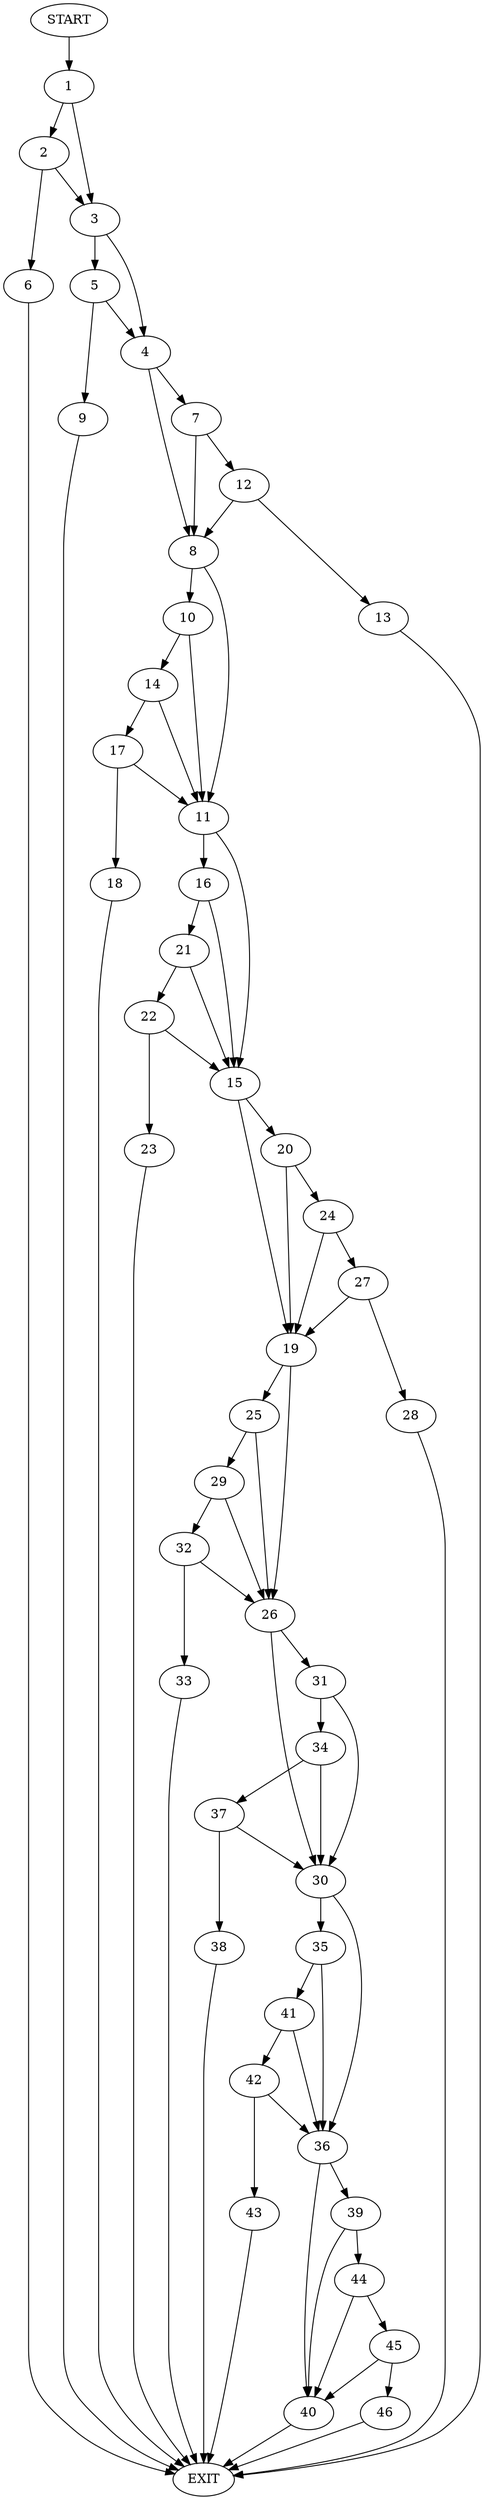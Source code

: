 digraph {
0 [label="START"]
47 [label="EXIT"]
0 -> 1
1 -> 2
1 -> 3
3 -> 4
3 -> 5
2 -> 6
2 -> 3
6 -> 47
4 -> 7
4 -> 8
5 -> 9
5 -> 4
9 -> 47
8 -> 10
8 -> 11
7 -> 8
7 -> 12
12 -> 13
12 -> 8
13 -> 47
10 -> 14
10 -> 11
11 -> 15
11 -> 16
14 -> 17
14 -> 11
17 -> 11
17 -> 18
18 -> 47
15 -> 19
15 -> 20
16 -> 21
16 -> 15
21 -> 15
21 -> 22
22 -> 15
22 -> 23
23 -> 47
20 -> 24
20 -> 19
19 -> 25
19 -> 26
24 -> 19
24 -> 27
27 -> 19
27 -> 28
28 -> 47
25 -> 26
25 -> 29
26 -> 30
26 -> 31
29 -> 32
29 -> 26
32 -> 33
32 -> 26
33 -> 47
31 -> 34
31 -> 30
30 -> 35
30 -> 36
34 -> 30
34 -> 37
37 -> 38
37 -> 30
38 -> 47
36 -> 39
36 -> 40
35 -> 41
35 -> 36
41 -> 36
41 -> 42
42 -> 43
42 -> 36
43 -> 47
39 -> 40
39 -> 44
40 -> 47
44 -> 45
44 -> 40
45 -> 40
45 -> 46
46 -> 47
}
